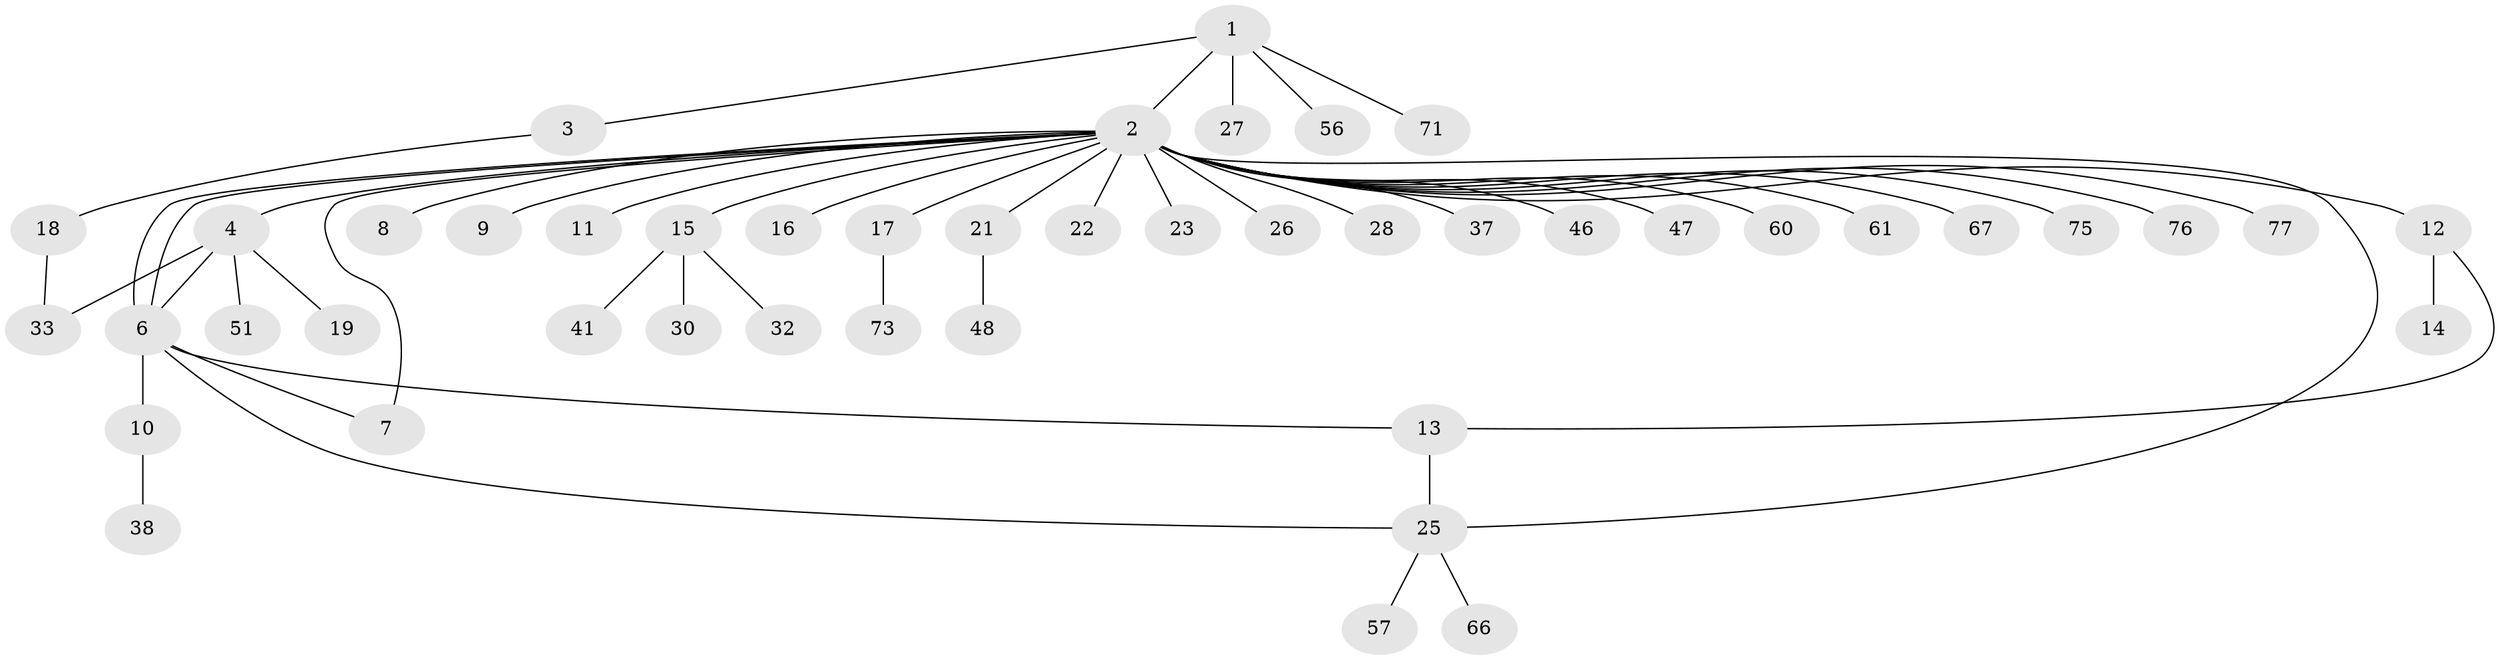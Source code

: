 // original degree distribution, {5: 0.02564102564102564, 30: 0.01282051282051282, 2: 0.16666666666666666, 7: 0.01282051282051282, 17: 0.01282051282051282, 1: 0.6025641025641025, 3: 0.11538461538461539, 4: 0.05128205128205128}
// Generated by graph-tools (version 1.1) at 2025/18/03/04/25 18:18:08]
// undirected, 46 vertices, 52 edges
graph export_dot {
graph [start="1"]
  node [color=gray90,style=filled];
  1;
  2;
  3;
  4 [super="+31+5"];
  6 [super="+20+45+39+64+69+70+65+42+40+34"];
  7;
  8;
  9;
  10;
  11 [super="+53+59"];
  12;
  13;
  14;
  15;
  16;
  17;
  18 [super="+24"];
  19;
  21;
  22 [super="+54+36"];
  23 [super="+43+55"];
  25 [super="+29"];
  26;
  27;
  28;
  30;
  32;
  33;
  37;
  38;
  41;
  46;
  47;
  48;
  51 [super="+62"];
  56;
  57;
  60;
  61;
  66;
  67;
  71;
  73;
  75;
  76;
  77;
  1 -- 2;
  1 -- 3;
  1 -- 27;
  1 -- 56;
  1 -- 71;
  2 -- 4 [weight=2];
  2 -- 6 [weight=2];
  2 -- 6;
  2 -- 7;
  2 -- 8;
  2 -- 9;
  2 -- 11;
  2 -- 12;
  2 -- 15;
  2 -- 16;
  2 -- 17;
  2 -- 21;
  2 -- 22;
  2 -- 23 [weight=2];
  2 -- 26;
  2 -- 28;
  2 -- 37;
  2 -- 46;
  2 -- 47;
  2 -- 60;
  2 -- 61;
  2 -- 67;
  2 -- 75;
  2 -- 76;
  2 -- 77;
  2 -- 25;
  3 -- 18;
  4 -- 51;
  4 -- 33;
  4 -- 19;
  4 -- 6 [weight=3];
  6 -- 10;
  6 -- 13;
  6 -- 25;
  6 -- 7;
  10 -- 38;
  12 -- 13;
  12 -- 14;
  13 -- 25;
  15 -- 30;
  15 -- 32;
  15 -- 41;
  17 -- 73;
  18 -- 33;
  21 -- 48;
  25 -- 66;
  25 -- 57;
}
